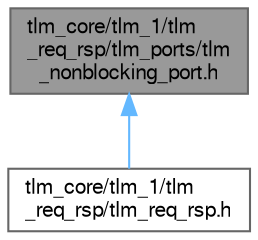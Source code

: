digraph "tlm_core/tlm_1/tlm_req_rsp/tlm_ports/tlm_nonblocking_port.h"
{
 // LATEX_PDF_SIZE
  bgcolor="transparent";
  edge [fontname=FreeSans,fontsize=10,labelfontname=FreeSans,labelfontsize=10];
  node [fontname=FreeSans,fontsize=10,shape=box,height=0.2,width=0.4];
  Node1 [id="Node000001",label="tlm_core/tlm_1/tlm\l_req_rsp/tlm_ports/tlm\l_nonblocking_port.h",height=0.2,width=0.4,color="gray40", fillcolor="grey60", style="filled", fontcolor="black",tooltip=" "];
  Node1 -> Node2 [id="edge1_Node000001_Node000002",dir="back",color="steelblue1",style="solid",tooltip=" "];
  Node2 [id="Node000002",label="tlm_core/tlm_1/tlm\l_req_rsp/tlm_req_rsp.h",height=0.2,width=0.4,color="grey40", fillcolor="white", style="filled",URL="$a00059.html",tooltip=" "];
}

